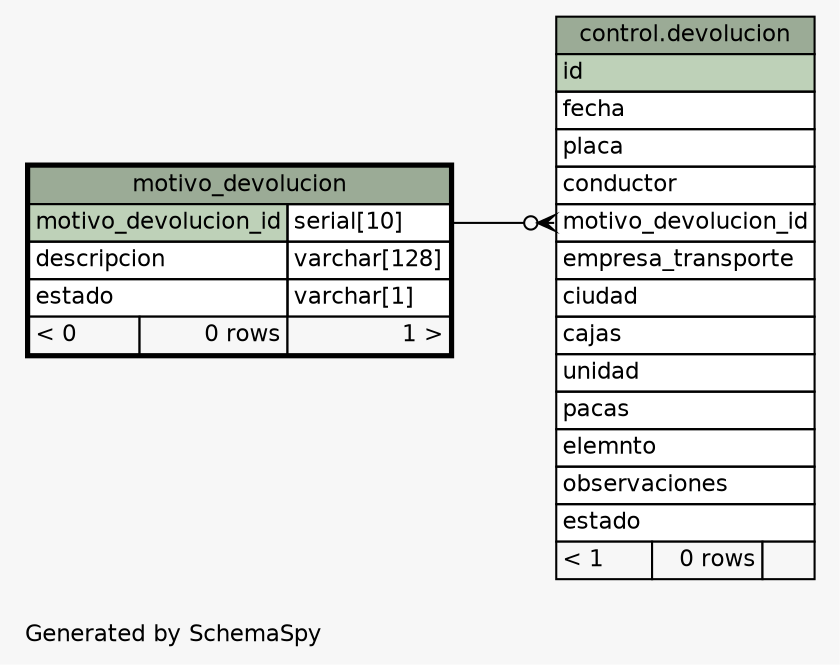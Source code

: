// dot 2.26.3 on Linux 3.2.0-4-686-pae
// SchemaSpy rev 590
digraph "oneDegreeRelationshipsDiagram" {
  graph [
    rankdir="RL"
    bgcolor="#f7f7f7"
    label="\nGenerated by SchemaSpy"
    labeljust="l"
    nodesep="0.18"
    ranksep="0.46"
    fontname="Helvetica"
    fontsize="11"
  ];
  node [
    fontname="Helvetica"
    fontsize="11"
    shape="plaintext"
  ];
  edge [
    arrowsize="0.8"
  ];
  "control.devolucion":"motivo_devolucion_id":w -> "motivo_devolucion":"motivo_devolucion_id.type":e [arrowhead=none dir=back arrowtail=crowodot];
  "control.devolucion" [
    label=<
    <TABLE BORDER="0" CELLBORDER="1" CELLSPACING="0" BGCOLOR="#ffffff">
      <TR><TD COLSPAN="3" BGCOLOR="#9bab96" ALIGN="CENTER">control.devolucion</TD></TR>
      <TR><TD PORT="id" COLSPAN="3" BGCOLOR="#bed1b8" ALIGN="LEFT">id</TD></TR>
      <TR><TD PORT="fecha" COLSPAN="3" ALIGN="LEFT">fecha</TD></TR>
      <TR><TD PORT="placa" COLSPAN="3" ALIGN="LEFT">placa</TD></TR>
      <TR><TD PORT="conductor" COLSPAN="3" ALIGN="LEFT">conductor</TD></TR>
      <TR><TD PORT="motivo_devolucion_id" COLSPAN="3" ALIGN="LEFT">motivo_devolucion_id</TD></TR>
      <TR><TD PORT="empresa_transporte" COLSPAN="3" ALIGN="LEFT">empresa_transporte</TD></TR>
      <TR><TD PORT="ciudad" COLSPAN="3" ALIGN="LEFT">ciudad</TD></TR>
      <TR><TD PORT="cajas" COLSPAN="3" ALIGN="LEFT">cajas</TD></TR>
      <TR><TD PORT="unidad" COLSPAN="3" ALIGN="LEFT">unidad</TD></TR>
      <TR><TD PORT="pacas" COLSPAN="3" ALIGN="LEFT">pacas</TD></TR>
      <TR><TD PORT="elemnto" COLSPAN="3" ALIGN="LEFT">elemnto</TD></TR>
      <TR><TD PORT="observaciones" COLSPAN="3" ALIGN="LEFT">observaciones</TD></TR>
      <TR><TD PORT="estado" COLSPAN="3" ALIGN="LEFT">estado</TD></TR>
      <TR><TD ALIGN="LEFT" BGCOLOR="#f7f7f7">&lt; 1</TD><TD ALIGN="RIGHT" BGCOLOR="#f7f7f7">0 rows</TD><TD ALIGN="RIGHT" BGCOLOR="#f7f7f7">  </TD></TR>
    </TABLE>>
    URL="../../control/tables/devolucion.html"
    tooltip="control.devolucion"
  ];
  "motivo_devolucion" [
    label=<
    <TABLE BORDER="2" CELLBORDER="1" CELLSPACING="0" BGCOLOR="#ffffff">
      <TR><TD COLSPAN="3" BGCOLOR="#9bab96" ALIGN="CENTER">motivo_devolucion</TD></TR>
      <TR><TD PORT="motivo_devolucion_id" COLSPAN="2" BGCOLOR="#bed1b8" ALIGN="LEFT">motivo_devolucion_id</TD><TD PORT="motivo_devolucion_id.type" ALIGN="LEFT">serial[10]</TD></TR>
      <TR><TD PORT="descripcion" COLSPAN="2" ALIGN="LEFT">descripcion</TD><TD PORT="descripcion.type" ALIGN="LEFT">varchar[128]</TD></TR>
      <TR><TD PORT="estado" COLSPAN="2" ALIGN="LEFT">estado</TD><TD PORT="estado.type" ALIGN="LEFT">varchar[1]</TD></TR>
      <TR><TD ALIGN="LEFT" BGCOLOR="#f7f7f7">&lt; 0</TD><TD ALIGN="RIGHT" BGCOLOR="#f7f7f7">0 rows</TD><TD ALIGN="RIGHT" BGCOLOR="#f7f7f7">1 &gt;</TD></TR>
    </TABLE>>
    URL="motivo_devolucion.html"
    tooltip="motivo_devolucion"
  ];
}
